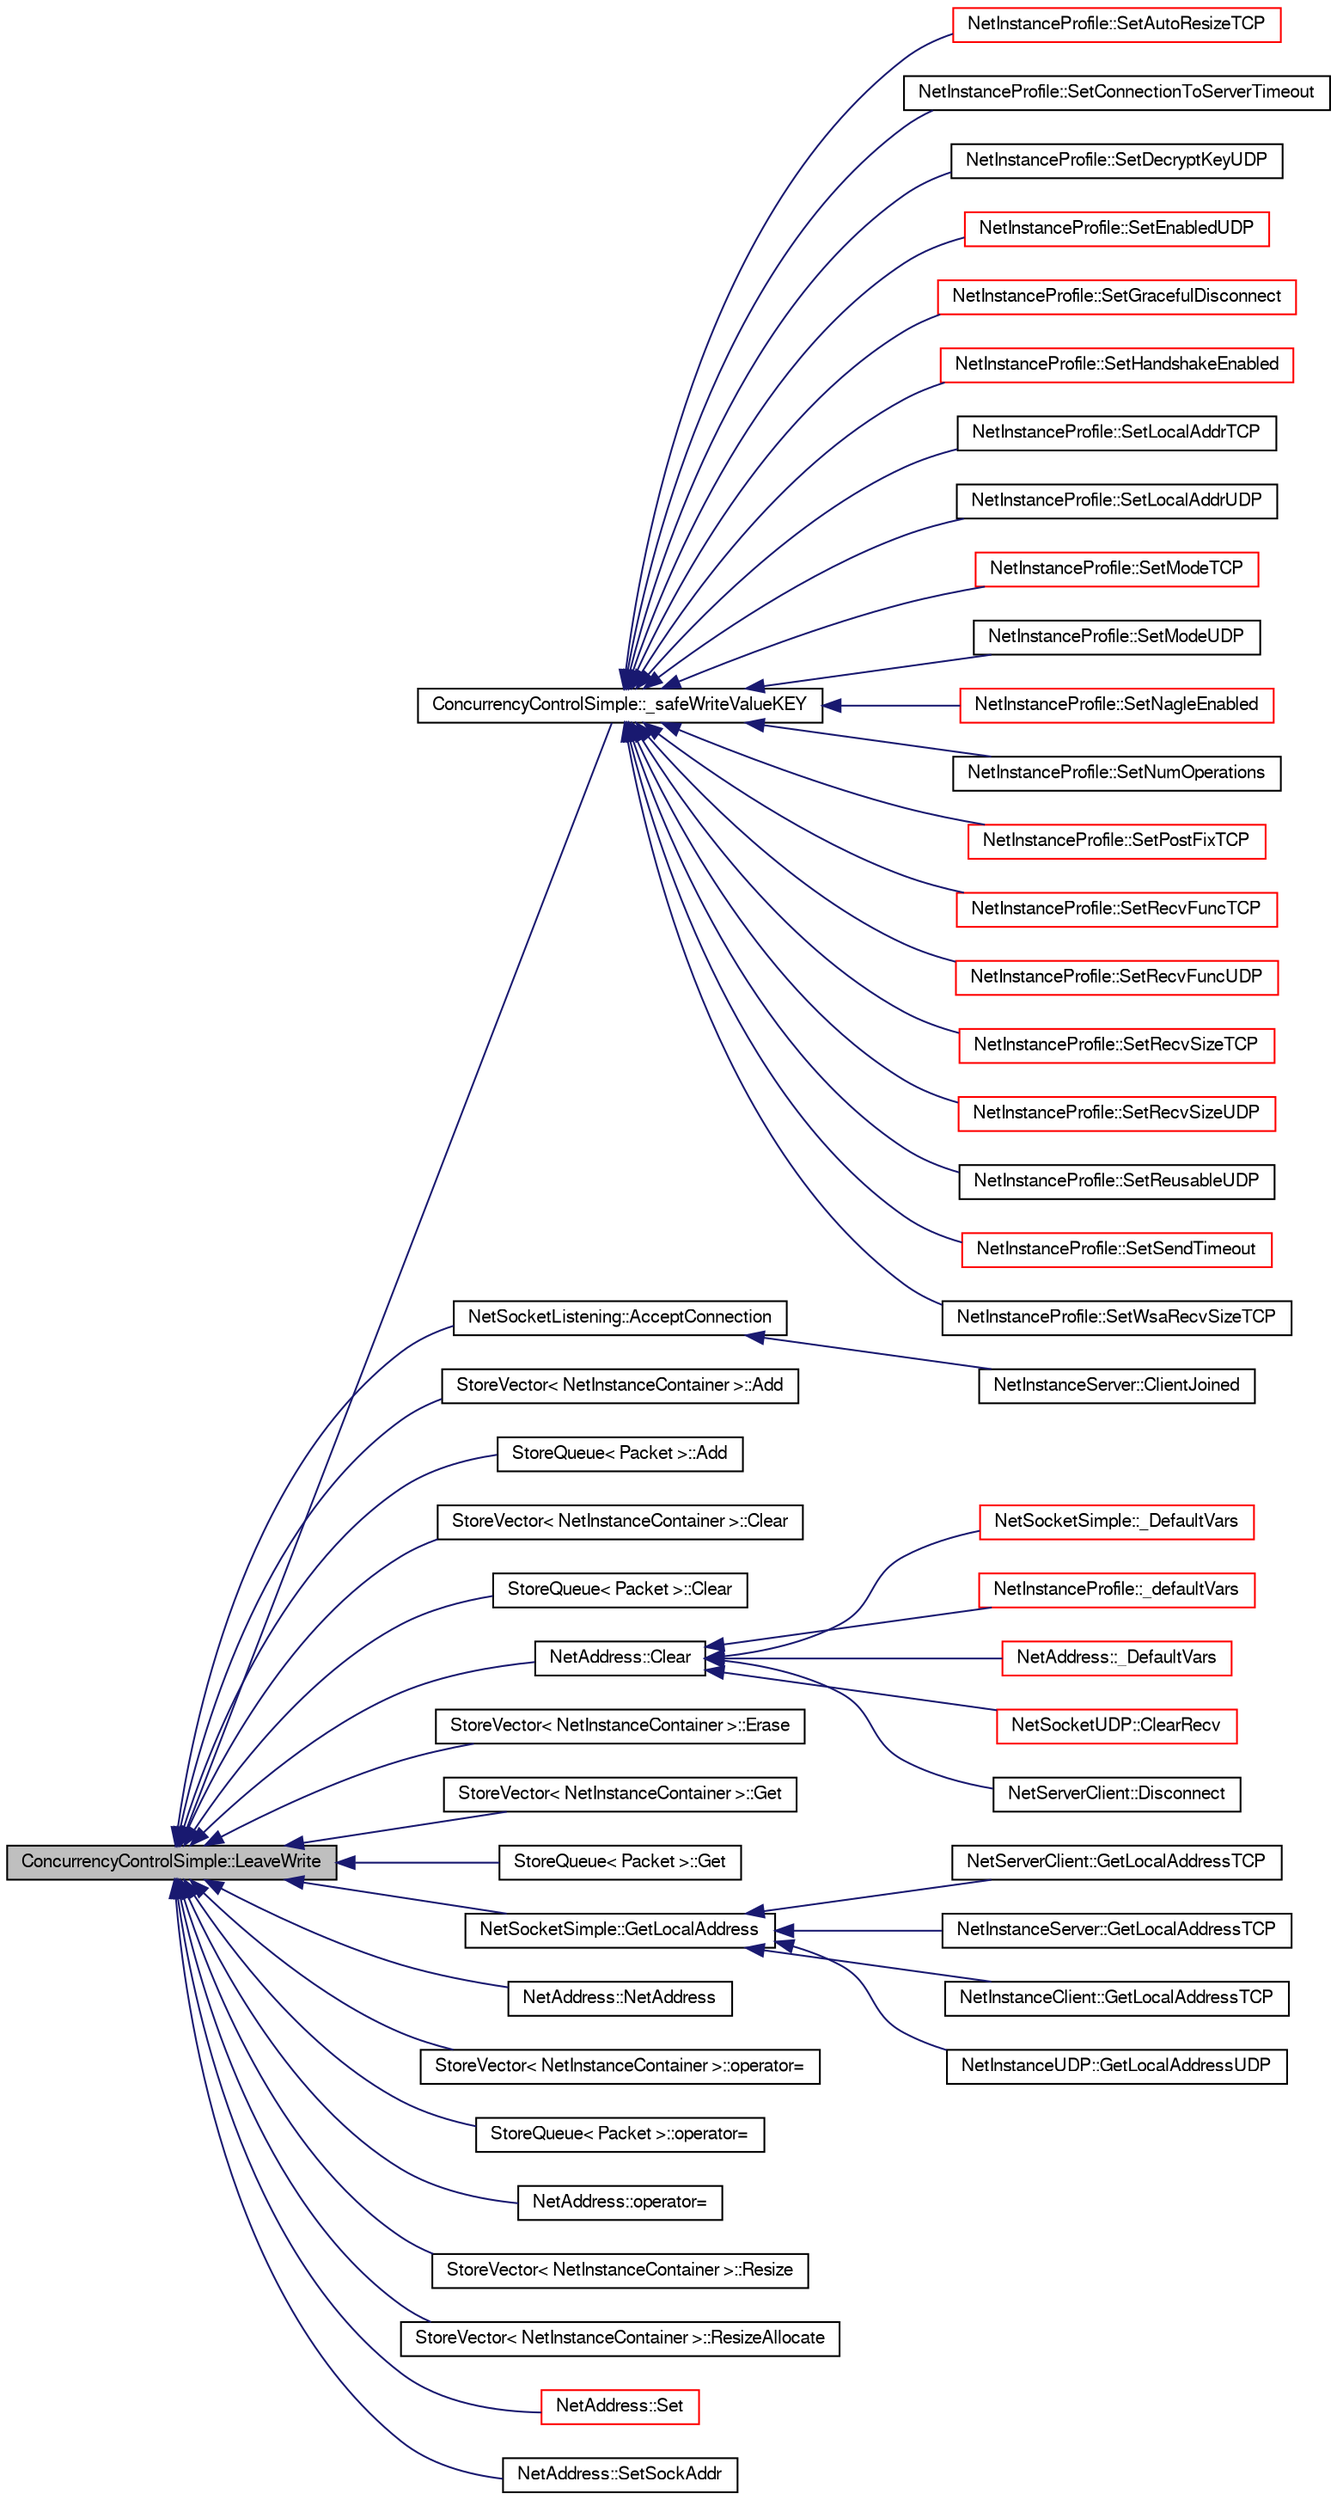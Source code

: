 digraph G
{
  edge [fontname="FreeSans",fontsize="10",labelfontname="FreeSans",labelfontsize="10"];
  node [fontname="FreeSans",fontsize="10",shape=record];
  rankdir=LR;
  Node1 [label="ConcurrencyControlSimple::LeaveWrite",height=0.2,width=0.4,color="black", fillcolor="grey75", style="filled" fontcolor="black"];
  Node1 -> Node2 [dir=back,color="midnightblue",fontsize="10",style="solid",fontname="FreeSans"];
  Node2 [label="ConcurrencyControlSimple::_safeWriteValueKEY",height=0.2,width=0.4,color="black", fillcolor="white", style="filled",URL="$class_concurrency_control_simple.html#a9a6426970c37f7e3bfce8f4c9e9f9df5"];
  Node2 -> Node3 [dir=back,color="midnightblue",fontsize="10",style="solid",fontname="FreeSans"];
  Node3 [label="NetInstanceProfile::SetAutoResizeTCP",height=0.2,width=0.4,color="red", fillcolor="white", style="filled",URL="$class_net_instance_profile.html#aa7f2196d4a36a242d2a5e588d19ab8d4"];
  Node2 -> Node4 [dir=back,color="midnightblue",fontsize="10",style="solid",fontname="FreeSans"];
  Node4 [label="NetInstanceProfile::SetConnectionToServerTimeout",height=0.2,width=0.4,color="black", fillcolor="white", style="filled",URL="$class_net_instance_profile.html#a66b8793bf17d64b8ef9080b2ebd03d47"];
  Node2 -> Node5 [dir=back,color="midnightblue",fontsize="10",style="solid",fontname="FreeSans"];
  Node5 [label="NetInstanceProfile::SetDecryptKeyUDP",height=0.2,width=0.4,color="black", fillcolor="white", style="filled",URL="$class_net_instance_profile.html#a517f860001253fcea250d67306a1d66b"];
  Node2 -> Node6 [dir=back,color="midnightblue",fontsize="10",style="solid",fontname="FreeSans"];
  Node6 [label="NetInstanceProfile::SetEnabledUDP",height=0.2,width=0.4,color="red", fillcolor="white", style="filled",URL="$class_net_instance_profile.html#a902105c1a8743cce62e3df9c9a022700"];
  Node2 -> Node7 [dir=back,color="midnightblue",fontsize="10",style="solid",fontname="FreeSans"];
  Node7 [label="NetInstanceProfile::SetGracefulDisconnect",height=0.2,width=0.4,color="red", fillcolor="white", style="filled",URL="$class_net_instance_profile.html#aa4aac0c5a8b1605ea91319e05f3bb3fc"];
  Node2 -> Node8 [dir=back,color="midnightblue",fontsize="10",style="solid",fontname="FreeSans"];
  Node8 [label="NetInstanceProfile::SetHandshakeEnabled",height=0.2,width=0.4,color="red", fillcolor="white", style="filled",URL="$class_net_instance_profile.html#a2bd3bbd81542f5a006e88fc45091c8e1"];
  Node2 -> Node9 [dir=back,color="midnightblue",fontsize="10",style="solid",fontname="FreeSans"];
  Node9 [label="NetInstanceProfile::SetLocalAddrTCP",height=0.2,width=0.4,color="black", fillcolor="white", style="filled",URL="$class_net_instance_profile.html#ad3f5d1c25fb1dce3b1c2f692d4e2a0fa"];
  Node2 -> Node10 [dir=back,color="midnightblue",fontsize="10",style="solid",fontname="FreeSans"];
  Node10 [label="NetInstanceProfile::SetLocalAddrUDP",height=0.2,width=0.4,color="black", fillcolor="white", style="filled",URL="$class_net_instance_profile.html#a8299e23979c397f8d75a71212ba240c9"];
  Node2 -> Node11 [dir=back,color="midnightblue",fontsize="10",style="solid",fontname="FreeSans"];
  Node11 [label="NetInstanceProfile::SetModeTCP",height=0.2,width=0.4,color="red", fillcolor="white", style="filled",URL="$class_net_instance_profile.html#a8fb33cbbfb7f5caf9eb8545c38775eeb"];
  Node2 -> Node12 [dir=back,color="midnightblue",fontsize="10",style="solid",fontname="FreeSans"];
  Node12 [label="NetInstanceProfile::SetModeUDP",height=0.2,width=0.4,color="black", fillcolor="white", style="filled",URL="$class_net_instance_profile.html#aa0df09d0393d0021f20c9a134a035de1"];
  Node2 -> Node13 [dir=back,color="midnightblue",fontsize="10",style="solid",fontname="FreeSans"];
  Node13 [label="NetInstanceProfile::SetNagleEnabled",height=0.2,width=0.4,color="red", fillcolor="white", style="filled",URL="$class_net_instance_profile.html#ac83c91e34f442dbc25e83d21bbeff8e2"];
  Node2 -> Node14 [dir=back,color="midnightblue",fontsize="10",style="solid",fontname="FreeSans"];
  Node14 [label="NetInstanceProfile::SetNumOperations",height=0.2,width=0.4,color="black", fillcolor="white", style="filled",URL="$class_net_instance_profile.html#a24e097e1c072358163fa00998d33e0fd"];
  Node2 -> Node15 [dir=back,color="midnightblue",fontsize="10",style="solid",fontname="FreeSans"];
  Node15 [label="NetInstanceProfile::SetPostFixTCP",height=0.2,width=0.4,color="red", fillcolor="white", style="filled",URL="$class_net_instance_profile.html#afd7d56b3d087a5c2ea9d202a705fc2e1"];
  Node2 -> Node16 [dir=back,color="midnightblue",fontsize="10",style="solid",fontname="FreeSans"];
  Node16 [label="NetInstanceProfile::SetRecvFuncTCP",height=0.2,width=0.4,color="red", fillcolor="white", style="filled",URL="$class_net_instance_profile.html#ae146cea6a475fffe5f303e0df69f0252"];
  Node2 -> Node17 [dir=back,color="midnightblue",fontsize="10",style="solid",fontname="FreeSans"];
  Node17 [label="NetInstanceProfile::SetRecvFuncUDP",height=0.2,width=0.4,color="red", fillcolor="white", style="filled",URL="$class_net_instance_profile.html#a120c91675b98ad583793461a27cf52c5"];
  Node2 -> Node18 [dir=back,color="midnightblue",fontsize="10",style="solid",fontname="FreeSans"];
  Node18 [label="NetInstanceProfile::SetRecvSizeTCP",height=0.2,width=0.4,color="red", fillcolor="white", style="filled",URL="$class_net_instance_profile.html#a79577ee788215ec47931ae3599e5a824"];
  Node2 -> Node19 [dir=back,color="midnightblue",fontsize="10",style="solid",fontname="FreeSans"];
  Node19 [label="NetInstanceProfile::SetRecvSizeUDP",height=0.2,width=0.4,color="red", fillcolor="white", style="filled",URL="$class_net_instance_profile.html#a862741f4e82fd603e27d7d6fc683cc8d"];
  Node2 -> Node20 [dir=back,color="midnightblue",fontsize="10",style="solid",fontname="FreeSans"];
  Node20 [label="NetInstanceProfile::SetReusableUDP",height=0.2,width=0.4,color="black", fillcolor="white", style="filled",URL="$class_net_instance_profile.html#a29e19e0f4a542cc105c50ff7f7169102"];
  Node2 -> Node21 [dir=back,color="midnightblue",fontsize="10",style="solid",fontname="FreeSans"];
  Node21 [label="NetInstanceProfile::SetSendTimeout",height=0.2,width=0.4,color="red", fillcolor="white", style="filled",URL="$class_net_instance_profile.html#ad9e42f02af634309b946e3ed585afe2e"];
  Node2 -> Node22 [dir=back,color="midnightblue",fontsize="10",style="solid",fontname="FreeSans"];
  Node22 [label="NetInstanceProfile::SetWsaRecvSizeTCP",height=0.2,width=0.4,color="black", fillcolor="white", style="filled",URL="$class_net_instance_profile.html#a0108f46983695c115e2765f37cfda734"];
  Node1 -> Node23 [dir=back,color="midnightblue",fontsize="10",style="solid",fontname="FreeSans"];
  Node23 [label="NetSocketListening::AcceptConnection",height=0.2,width=0.4,color="black", fillcolor="white", style="filled",URL="$class_net_socket_listening.html#ae702d4bcbff1dbf77a931ba69576edb7"];
  Node23 -> Node24 [dir=back,color="midnightblue",fontsize="10",style="solid",fontname="FreeSans"];
  Node24 [label="NetInstanceServer::ClientJoined",height=0.2,width=0.4,color="black", fillcolor="white", style="filled",URL="$class_net_instance_server.html#ae60d538ba4e1f31b8ae955be2ab6168e"];
  Node1 -> Node25 [dir=back,color="midnightblue",fontsize="10",style="solid",fontname="FreeSans"];
  Node25 [label="StoreVector\< NetInstanceContainer \>::Add",height=0.2,width=0.4,color="black", fillcolor="white", style="filled",URL="$class_store_vector.html#a07a7e6134d31a35343ab10d474bb7990"];
  Node1 -> Node26 [dir=back,color="midnightblue",fontsize="10",style="solid",fontname="FreeSans"];
  Node26 [label="StoreQueue\< Packet \>::Add",height=0.2,width=0.4,color="black", fillcolor="white", style="filled",URL="$class_store_queue.html#a333cd8c9af7f748401c8ad97c1487556"];
  Node1 -> Node27 [dir=back,color="midnightblue",fontsize="10",style="solid",fontname="FreeSans"];
  Node27 [label="StoreVector\< NetInstanceContainer \>::Clear",height=0.2,width=0.4,color="black", fillcolor="white", style="filled",URL="$class_store_vector.html#af8d4e0f9a234f66dcb47ea6d3fc8b79e"];
  Node1 -> Node28 [dir=back,color="midnightblue",fontsize="10",style="solid",fontname="FreeSans"];
  Node28 [label="StoreQueue\< Packet \>::Clear",height=0.2,width=0.4,color="black", fillcolor="white", style="filled",URL="$class_store_queue.html#a195dbfce72c03cf2fb1d43ad4c613574"];
  Node1 -> Node29 [dir=back,color="midnightblue",fontsize="10",style="solid",fontname="FreeSans"];
  Node29 [label="NetAddress::Clear",height=0.2,width=0.4,color="black", fillcolor="white", style="filled",URL="$class_net_address.html#aa40e06b0ef2fdf05016f62857121c3b8"];
  Node29 -> Node30 [dir=back,color="midnightblue",fontsize="10",style="solid",fontname="FreeSans"];
  Node30 [label="NetSocketSimple::_DefaultVars",height=0.2,width=0.4,color="red", fillcolor="white", style="filled",URL="$class_net_socket_simple.html#a34dbab9d21c34bd97bead7cc29905d67"];
  Node29 -> Node31 [dir=back,color="midnightblue",fontsize="10",style="solid",fontname="FreeSans"];
  Node31 [label="NetInstanceProfile::_defaultVars",height=0.2,width=0.4,color="red", fillcolor="white", style="filled",URL="$class_net_instance_profile.html#acafbb2efb296eb4c8a474a0c490a8e8c"];
  Node29 -> Node32 [dir=back,color="midnightblue",fontsize="10",style="solid",fontname="FreeSans"];
  Node32 [label="NetAddress::_DefaultVars",height=0.2,width=0.4,color="red", fillcolor="white", style="filled",URL="$class_net_address.html#a38a0161696c7e9965b01c464b84de92a"];
  Node29 -> Node33 [dir=back,color="midnightblue",fontsize="10",style="solid",fontname="FreeSans"];
  Node33 [label="NetSocketUDP::ClearRecv",height=0.2,width=0.4,color="red", fillcolor="white", style="filled",URL="$class_net_socket_u_d_p.html#ad6c506ea179efce7d353b9f0735e2706"];
  Node29 -> Node34 [dir=back,color="midnightblue",fontsize="10",style="solid",fontname="FreeSans"];
  Node34 [label="NetServerClient::Disconnect",height=0.2,width=0.4,color="black", fillcolor="white", style="filled",URL="$class_net_server_client.html#ac20ed4d125f3ef186f74c1d18515a1b5"];
  Node1 -> Node35 [dir=back,color="midnightblue",fontsize="10",style="solid",fontname="FreeSans"];
  Node35 [label="StoreVector\< NetInstanceContainer \>::Erase",height=0.2,width=0.4,color="black", fillcolor="white", style="filled",URL="$class_store_vector.html#a754d17030ea9000df2fe8cd6157fd428"];
  Node1 -> Node36 [dir=back,color="midnightblue",fontsize="10",style="solid",fontname="FreeSans"];
  Node36 [label="StoreVector\< NetInstanceContainer \>::Get",height=0.2,width=0.4,color="black", fillcolor="white", style="filled",URL="$class_store_vector.html#ad46c0b4759c50a2dfd47c3cbccbb5d67"];
  Node1 -> Node37 [dir=back,color="midnightblue",fontsize="10",style="solid",fontname="FreeSans"];
  Node37 [label="StoreQueue\< Packet \>::Get",height=0.2,width=0.4,color="black", fillcolor="white", style="filled",URL="$class_store_queue.html#a21d6d227bf4303022384a9ef5ab54c61"];
  Node1 -> Node38 [dir=back,color="midnightblue",fontsize="10",style="solid",fontname="FreeSans"];
  Node38 [label="NetSocketSimple::GetLocalAddress",height=0.2,width=0.4,color="black", fillcolor="white", style="filled",URL="$class_net_socket_simple.html#abef9c4aaf143e251c4715c76f00d9b4f"];
  Node38 -> Node39 [dir=back,color="midnightblue",fontsize="10",style="solid",fontname="FreeSans"];
  Node39 [label="NetServerClient::GetLocalAddressTCP",height=0.2,width=0.4,color="black", fillcolor="white", style="filled",URL="$class_net_server_client.html#a2ca3ba6e245c306577eb83c2b123cdb9"];
  Node38 -> Node40 [dir=back,color="midnightblue",fontsize="10",style="solid",fontname="FreeSans"];
  Node40 [label="NetInstanceServer::GetLocalAddressTCP",height=0.2,width=0.4,color="black", fillcolor="white", style="filled",URL="$class_net_instance_server.html#ae1b6038671d198ce1f26da38661c397f"];
  Node38 -> Node41 [dir=back,color="midnightblue",fontsize="10",style="solid",fontname="FreeSans"];
  Node41 [label="NetInstanceClient::GetLocalAddressTCP",height=0.2,width=0.4,color="black", fillcolor="white", style="filled",URL="$class_net_instance_client.html#ae9bc5cc69481e6a93de22e18b193b454"];
  Node38 -> Node42 [dir=back,color="midnightblue",fontsize="10",style="solid",fontname="FreeSans"];
  Node42 [label="NetInstanceUDP::GetLocalAddressUDP",height=0.2,width=0.4,color="black", fillcolor="white", style="filled",URL="$class_net_instance_u_d_p.html#acbfdacd929c7b332ec2b7b621df20051"];
  Node1 -> Node43 [dir=back,color="midnightblue",fontsize="10",style="solid",fontname="FreeSans"];
  Node43 [label="NetAddress::NetAddress",height=0.2,width=0.4,color="black", fillcolor="white", style="filled",URL="$class_net_address.html#a5ba35afc6d52b86db53511135ce54e85"];
  Node1 -> Node44 [dir=back,color="midnightblue",fontsize="10",style="solid",fontname="FreeSans"];
  Node44 [label="StoreVector\< NetInstanceContainer \>::operator=",height=0.2,width=0.4,color="black", fillcolor="white", style="filled",URL="$class_store_vector.html#a13901ff5acda2503b3e28b4b5512b97a"];
  Node1 -> Node45 [dir=back,color="midnightblue",fontsize="10",style="solid",fontname="FreeSans"];
  Node45 [label="StoreQueue\< Packet \>::operator=",height=0.2,width=0.4,color="black", fillcolor="white", style="filled",URL="$class_store_queue.html#adb3eac91f8e6105c6b4d710e5dea56c4"];
  Node1 -> Node46 [dir=back,color="midnightblue",fontsize="10",style="solid",fontname="FreeSans"];
  Node46 [label="NetAddress::operator=",height=0.2,width=0.4,color="black", fillcolor="white", style="filled",URL="$class_net_address.html#adadc6cb5bad9ef164963bbd8836d8208"];
  Node1 -> Node47 [dir=back,color="midnightblue",fontsize="10",style="solid",fontname="FreeSans"];
  Node47 [label="StoreVector\< NetInstanceContainer \>::Resize",height=0.2,width=0.4,color="black", fillcolor="white", style="filled",URL="$class_store_vector.html#a039923aa715a648daa4115fd110c54d5"];
  Node1 -> Node48 [dir=back,color="midnightblue",fontsize="10",style="solid",fontname="FreeSans"];
  Node48 [label="StoreVector\< NetInstanceContainer \>::ResizeAllocate",height=0.2,width=0.4,color="black", fillcolor="white", style="filled",URL="$class_store_vector.html#a1543ced25b1b5f154462d3f274434bad"];
  Node1 -> Node49 [dir=back,color="midnightblue",fontsize="10",style="solid",fontname="FreeSans"];
  Node49 [label="NetAddress::Set",height=0.2,width=0.4,color="red", fillcolor="white", style="filled",URL="$class_net_address.html#a055a1db3daa8d41db3efd3eff5dd1bf9"];
  Node1 -> Node50 [dir=back,color="midnightblue",fontsize="10",style="solid",fontname="FreeSans"];
  Node50 [label="NetAddress::SetSockAddr",height=0.2,width=0.4,color="black", fillcolor="white", style="filled",URL="$class_net_address.html#aa62f08a7e4727604c09ee03e8e46786e"];
}
